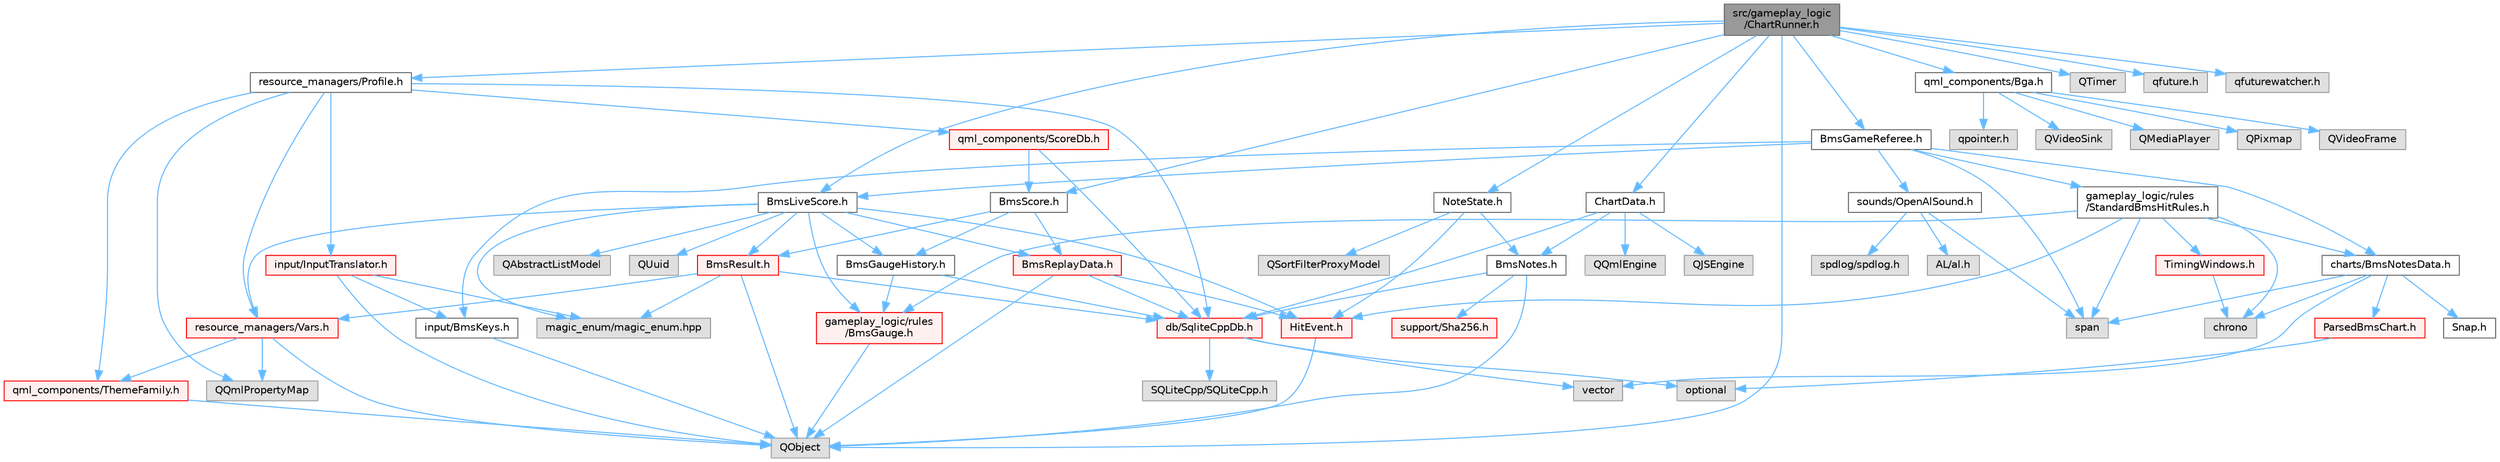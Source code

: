 digraph "src/gameplay_logic/ChartRunner.h"
{
 // LATEX_PDF_SIZE
  bgcolor="transparent";
  edge [fontname=Helvetica,fontsize=10,labelfontname=Helvetica,labelfontsize=10];
  node [fontname=Helvetica,fontsize=10,shape=box,height=0.2,width=0.4];
  Node1 [id="Node000001",label="src/gameplay_logic\l/ChartRunner.h",height=0.2,width=0.4,color="gray40", fillcolor="grey60", style="filled", fontcolor="black",tooltip=" "];
  Node1 -> Node2 [id="edge1_Node000001_Node000002",color="steelblue1",style="solid",tooltip=" "];
  Node2 [id="Node000002",label="QObject",height=0.2,width=0.4,color="grey60", fillcolor="#E0E0E0", style="filled",tooltip=" "];
  Node1 -> Node3 [id="edge2_Node000001_Node000003",color="steelblue1",style="solid",tooltip=" "];
  Node3 [id="Node000003",label="BmsGameReferee.h",height=0.2,width=0.4,color="grey40", fillcolor="white", style="filled",URL="$BmsGameReferee_8h.html",tooltip=" "];
  Node3 -> Node4 [id="edge3_Node000003_Node000004",color="steelblue1",style="solid",tooltip=" "];
  Node4 [id="Node000004",label="span",height=0.2,width=0.4,color="grey60", fillcolor="#E0E0E0", style="filled",tooltip=" "];
  Node3 -> Node5 [id="edge4_Node000003_Node000005",color="steelblue1",style="solid",tooltip=" "];
  Node5 [id="Node000005",label="charts/BmsNotesData.h",height=0.2,width=0.4,color="grey40", fillcolor="white", style="filled",URL="$BmsNotesData_8h.html",tooltip=" "];
  Node5 -> Node6 [id="edge5_Node000005_Node000006",color="steelblue1",style="solid",tooltip=" "];
  Node6 [id="Node000006",label="vector",height=0.2,width=0.4,color="grey60", fillcolor="#E0E0E0", style="filled",tooltip=" "];
  Node5 -> Node7 [id="edge6_Node000005_Node000007",color="steelblue1",style="solid",tooltip=" "];
  Node7 [id="Node000007",label="chrono",height=0.2,width=0.4,color="grey60", fillcolor="#E0E0E0", style="filled",tooltip=" "];
  Node5 -> Node8 [id="edge7_Node000005_Node000008",color="steelblue1",style="solid",tooltip=" "];
  Node8 [id="Node000008",label="Snap.h",height=0.2,width=0.4,color="grey40", fillcolor="white", style="filled",URL="$Snap_8h.html",tooltip=" "];
  Node5 -> Node9 [id="edge8_Node000005_Node000009",color="steelblue1",style="solid",tooltip=" "];
  Node9 [id="Node000009",label="ParsedBmsChart.h",height=0.2,width=0.4,color="red", fillcolor="#FFF0F0", style="filled",URL="$ParsedBmsChart_8h.html",tooltip=" "];
  Node9 -> Node13 [id="edge9_Node000009_Node000013",color="steelblue1",style="solid",tooltip=" "];
  Node13 [id="Node000013",label="optional",height=0.2,width=0.4,color="grey60", fillcolor="#E0E0E0", style="filled",tooltip=" "];
  Node5 -> Node4 [id="edge10_Node000005_Node000004",color="steelblue1",style="solid",tooltip=" "];
  Node3 -> Node15 [id="edge11_Node000003_Node000015",color="steelblue1",style="solid",tooltip=" "];
  Node15 [id="Node000015",label="input/BmsKeys.h",height=0.2,width=0.4,color="grey40", fillcolor="white", style="filled",URL="$BmsKeys_8h.html",tooltip=" "];
  Node15 -> Node2 [id="edge12_Node000015_Node000002",color="steelblue1",style="solid",tooltip=" "];
  Node3 -> Node16 [id="edge13_Node000003_Node000016",color="steelblue1",style="solid",tooltip=" "];
  Node16 [id="Node000016",label="BmsLiveScore.h",height=0.2,width=0.4,color="grey40", fillcolor="white", style="filled",URL="$BmsLiveScore_8h.html",tooltip=" "];
  Node16 -> Node17 [id="edge14_Node000016_Node000017",color="steelblue1",style="solid",tooltip=" "];
  Node17 [id="Node000017",label="magic_enum/magic_enum.hpp",height=0.2,width=0.4,color="grey60", fillcolor="#E0E0E0", style="filled",tooltip=" "];
  Node16 -> Node18 [id="edge15_Node000016_Node000018",color="steelblue1",style="solid",tooltip=" "];
  Node18 [id="Node000018",label="gameplay_logic/rules\l/BmsGauge.h",height=0.2,width=0.4,color="red", fillcolor="#FFF0F0", style="filled",URL="$BmsGauge_8h.html",tooltip=" "];
  Node18 -> Node2 [id="edge16_Node000018_Node000002",color="steelblue1",style="solid",tooltip=" "];
  Node16 -> Node21 [id="edge17_Node000016_Node000021",color="steelblue1",style="solid",tooltip=" "];
  Node21 [id="Node000021",label="HitEvent.h",height=0.2,width=0.4,color="red", fillcolor="#FFF0F0", style="filled",URL="$HitEvent_8h.html",tooltip=" "];
  Node21 -> Node2 [id="edge18_Node000021_Node000002",color="steelblue1",style="solid",tooltip=" "];
  Node16 -> Node23 [id="edge19_Node000016_Node000023",color="steelblue1",style="solid",tooltip=" "];
  Node23 [id="Node000023",label="BmsResult.h",height=0.2,width=0.4,color="red", fillcolor="#FFF0F0", style="filled",URL="$BmsResult_8h.html",tooltip=" "];
  Node23 -> Node17 [id="edge20_Node000023_Node000017",color="steelblue1",style="solid",tooltip=" "];
  Node23 -> Node24 [id="edge21_Node000023_Node000024",color="steelblue1",style="solid",tooltip=" "];
  Node24 [id="Node000024",label="db/SqliteCppDb.h",height=0.2,width=0.4,color="red", fillcolor="#FFF0F0", style="filled",URL="$SqliteCppDb_8h.html",tooltip=" "];
  Node24 -> Node25 [id="edge22_Node000024_Node000025",color="steelblue1",style="solid",tooltip=" "];
  Node25 [id="Node000025",label="SQLiteCpp/SQLiteCpp.h",height=0.2,width=0.4,color="grey60", fillcolor="#E0E0E0", style="filled",tooltip=" "];
  Node24 -> Node13 [id="edge23_Node000024_Node000013",color="steelblue1",style="solid",tooltip=" "];
  Node24 -> Node6 [id="edge24_Node000024_Node000006",color="steelblue1",style="solid",tooltip=" "];
  Node23 -> Node33 [id="edge25_Node000023_Node000033",color="steelblue1",style="solid",tooltip=" "];
  Node33 [id="Node000033",label="resource_managers/Vars.h",height=0.2,width=0.4,color="red", fillcolor="#FFF0F0", style="filled",URL="$Vars_8h.html",tooltip=" "];
  Node33 -> Node34 [id="edge26_Node000033_Node000034",color="steelblue1",style="solid",tooltip=" "];
  Node34 [id="Node000034",label="qml_components/ThemeFamily.h",height=0.2,width=0.4,color="red", fillcolor="#FFF0F0", style="filled",URL="$ThemeFamily_8h.html",tooltip=" "];
  Node34 -> Node2 [id="edge27_Node000034_Node000002",color="steelblue1",style="solid",tooltip=" "];
  Node33 -> Node2 [id="edge28_Node000033_Node000002",color="steelblue1",style="solid",tooltip=" "];
  Node33 -> Node37 [id="edge29_Node000033_Node000037",color="steelblue1",style="solid",tooltip=" "];
  Node37 [id="Node000037",label="QQmlPropertyMap",height=0.2,width=0.4,color="grey60", fillcolor="#E0E0E0", style="filled",tooltip=" "];
  Node23 -> Node2 [id="edge30_Node000023_Node000002",color="steelblue1",style="solid",tooltip=" "];
  Node16 -> Node42 [id="edge31_Node000016_Node000042",color="steelblue1",style="solid",tooltip=" "];
  Node42 [id="Node000042",label="BmsGaugeHistory.h",height=0.2,width=0.4,color="grey40", fillcolor="white", style="filled",URL="$BmsGaugeHistory_8h.html",tooltip=" "];
  Node42 -> Node24 [id="edge32_Node000042_Node000024",color="steelblue1",style="solid",tooltip=" "];
  Node42 -> Node18 [id="edge33_Node000042_Node000018",color="steelblue1",style="solid",tooltip=" "];
  Node16 -> Node43 [id="edge34_Node000016_Node000043",color="steelblue1",style="solid",tooltip=" "];
  Node43 [id="Node000043",label="BmsReplayData.h",height=0.2,width=0.4,color="red", fillcolor="#FFF0F0", style="filled",URL="$BmsReplayData_8h.html",tooltip=" "];
  Node43 -> Node21 [id="edge35_Node000043_Node000021",color="steelblue1",style="solid",tooltip=" "];
  Node43 -> Node24 [id="edge36_Node000043_Node000024",color="steelblue1",style="solid",tooltip=" "];
  Node43 -> Node2 [id="edge37_Node000043_Node000002",color="steelblue1",style="solid",tooltip=" "];
  Node16 -> Node33 [id="edge38_Node000016_Node000033",color="steelblue1",style="solid",tooltip=" "];
  Node16 -> Node46 [id="edge39_Node000016_Node000046",color="steelblue1",style="solid",tooltip=" "];
  Node46 [id="Node000046",label="QAbstractListModel",height=0.2,width=0.4,color="grey60", fillcolor="#E0E0E0", style="filled",tooltip=" "];
  Node16 -> Node47 [id="edge40_Node000016_Node000047",color="steelblue1",style="solid",tooltip=" "];
  Node47 [id="Node000047",label="QUuid",height=0.2,width=0.4,color="grey60", fillcolor="#E0E0E0", style="filled",tooltip=" "];
  Node3 -> Node48 [id="edge41_Node000003_Node000048",color="steelblue1",style="solid",tooltip=" "];
  Node48 [id="Node000048",label="gameplay_logic/rules\l/StandardBmsHitRules.h",height=0.2,width=0.4,color="grey40", fillcolor="white", style="filled",URL="$StandardBmsHitRules_8h.html",tooltip=" "];
  Node48 -> Node5 [id="edge42_Node000048_Node000005",color="steelblue1",style="solid",tooltip=" "];
  Node48 -> Node49 [id="edge43_Node000048_Node000049",color="steelblue1",style="solid",tooltip=" "];
  Node49 [id="Node000049",label="TimingWindows.h",height=0.2,width=0.4,color="red", fillcolor="#FFF0F0", style="filled",URL="$TimingWindows_8h.html",tooltip=" "];
  Node49 -> Node7 [id="edge44_Node000049_Node000007",color="steelblue1",style="solid",tooltip=" "];
  Node48 -> Node18 [id="edge45_Node000048_Node000018",color="steelblue1",style="solid",tooltip=" "];
  Node48 -> Node21 [id="edge46_Node000048_Node000021",color="steelblue1",style="solid",tooltip=" "];
  Node48 -> Node4 [id="edge47_Node000048_Node000004",color="steelblue1",style="solid",tooltip=" "];
  Node48 -> Node7 [id="edge48_Node000048_Node000007",color="steelblue1",style="solid",tooltip=" "];
  Node3 -> Node51 [id="edge49_Node000003_Node000051",color="steelblue1",style="solid",tooltip=" "];
  Node51 [id="Node000051",label="sounds/OpenAlSound.h",height=0.2,width=0.4,color="grey40", fillcolor="white", style="filled",URL="$OpenAlSound_8h.html",tooltip=" "];
  Node51 -> Node52 [id="edge50_Node000051_Node000052",color="steelblue1",style="solid",tooltip=" "];
  Node52 [id="Node000052",label="AL/al.h",height=0.2,width=0.4,color="grey60", fillcolor="#E0E0E0", style="filled",tooltip=" "];
  Node51 -> Node53 [id="edge51_Node000051_Node000053",color="steelblue1",style="solid",tooltip=" "];
  Node53 [id="Node000053",label="spdlog/spdlog.h",height=0.2,width=0.4,color="grey60", fillcolor="#E0E0E0", style="filled",tooltip=" "];
  Node51 -> Node4 [id="edge52_Node000051_Node000004",color="steelblue1",style="solid",tooltip=" "];
  Node1 -> Node54 [id="edge53_Node000001_Node000054",color="steelblue1",style="solid",tooltip=" "];
  Node54 [id="Node000054",label="ChartData.h",height=0.2,width=0.4,color="grey40", fillcolor="white", style="filled",URL="$ChartData_8h.html",tooltip=" "];
  Node54 -> Node55 [id="edge54_Node000054_Node000055",color="steelblue1",style="solid",tooltip=" "];
  Node55 [id="Node000055",label="QQmlEngine",height=0.2,width=0.4,color="grey60", fillcolor="#E0E0E0", style="filled",tooltip=" "];
  Node54 -> Node56 [id="edge55_Node000054_Node000056",color="steelblue1",style="solid",tooltip=" "];
  Node56 [id="Node000056",label="QJSEngine",height=0.2,width=0.4,color="grey60", fillcolor="#E0E0E0", style="filled",tooltip=" "];
  Node54 -> Node57 [id="edge56_Node000054_Node000057",color="steelblue1",style="solid",tooltip=" "];
  Node57 [id="Node000057",label="BmsNotes.h",height=0.2,width=0.4,color="grey40", fillcolor="white", style="filled",URL="$BmsNotes_8h.html",tooltip=" "];
  Node57 -> Node2 [id="edge57_Node000057_Node000002",color="steelblue1",style="solid",tooltip=" "];
  Node57 -> Node58 [id="edge58_Node000057_Node000058",color="steelblue1",style="solid",tooltip=" "];
  Node58 [id="Node000058",label="support/Sha256.h",height=0.2,width=0.4,color="red", fillcolor="#FFF0F0", style="filled",URL="$Sha256_8h.html",tooltip=" "];
  Node57 -> Node24 [id="edge59_Node000057_Node000024",color="steelblue1",style="solid",tooltip=" "];
  Node54 -> Node24 [id="edge60_Node000054_Node000024",color="steelblue1",style="solid",tooltip=" "];
  Node1 -> Node60 [id="edge61_Node000001_Node000060",color="steelblue1",style="solid",tooltip=" "];
  Node60 [id="Node000060",label="BmsScore.h",height=0.2,width=0.4,color="grey40", fillcolor="white", style="filled",URL="$BmsScore_8h.html",tooltip=" "];
  Node60 -> Node42 [id="edge62_Node000060_Node000042",color="steelblue1",style="solid",tooltip=" "];
  Node60 -> Node23 [id="edge63_Node000060_Node000023",color="steelblue1",style="solid",tooltip=" "];
  Node60 -> Node43 [id="edge64_Node000060_Node000043",color="steelblue1",style="solid",tooltip=" "];
  Node1 -> Node16 [id="edge65_Node000001_Node000016",color="steelblue1",style="solid",tooltip=" "];
  Node1 -> Node61 [id="edge66_Node000001_Node000061",color="steelblue1",style="solid",tooltip=" "];
  Node61 [id="Node000061",label="resource_managers/Profile.h",height=0.2,width=0.4,color="grey40", fillcolor="white", style="filled",URL="$Profile_8h.html",tooltip=" "];
  Node61 -> Node33 [id="edge67_Node000061_Node000033",color="steelblue1",style="solid",tooltip=" "];
  Node61 -> Node24 [id="edge68_Node000061_Node000024",color="steelblue1",style="solid",tooltip=" "];
  Node61 -> Node62 [id="edge69_Node000061_Node000062",color="steelblue1",style="solid",tooltip=" "];
  Node62 [id="Node000062",label="input/InputTranslator.h",height=0.2,width=0.4,color="red", fillcolor="#FFF0F0", style="filled",URL="$InputTranslator_8h.html",tooltip=" "];
  Node62 -> Node15 [id="edge70_Node000062_Node000015",color="steelblue1",style="solid",tooltip=" "];
  Node62 -> Node2 [id="edge71_Node000062_Node000002",color="steelblue1",style="solid",tooltip=" "];
  Node62 -> Node17 [id="edge72_Node000062_Node000017",color="steelblue1",style="solid",tooltip=" "];
  Node61 -> Node69 [id="edge73_Node000061_Node000069",color="steelblue1",style="solid",tooltip=" "];
  Node69 [id="Node000069",label="qml_components/ScoreDb.h",height=0.2,width=0.4,color="red", fillcolor="#FFF0F0", style="filled",URL="$ScoreDb_8h.html",tooltip=" "];
  Node69 -> Node24 [id="edge74_Node000069_Node000024",color="steelblue1",style="solid",tooltip=" "];
  Node69 -> Node60 [id="edge75_Node000069_Node000060",color="steelblue1",style="solid",tooltip=" "];
  Node61 -> Node37 [id="edge76_Node000061_Node000037",color="steelblue1",style="solid",tooltip=" "];
  Node61 -> Node34 [id="edge77_Node000061_Node000034",color="steelblue1",style="solid",tooltip=" "];
  Node1 -> Node75 [id="edge78_Node000001_Node000075",color="steelblue1",style="solid",tooltip=" "];
  Node75 [id="Node000075",label="qml_components/Bga.h",height=0.2,width=0.4,color="grey40", fillcolor="white", style="filled",URL="$Bga_8h.html",tooltip=" "];
  Node75 -> Node76 [id="edge79_Node000075_Node000076",color="steelblue1",style="solid",tooltip=" "];
  Node76 [id="Node000076",label="QVideoSink",height=0.2,width=0.4,color="grey60", fillcolor="#E0E0E0", style="filled",tooltip=" "];
  Node75 -> Node77 [id="edge80_Node000075_Node000077",color="steelblue1",style="solid",tooltip=" "];
  Node77 [id="Node000077",label="QMediaPlayer",height=0.2,width=0.4,color="grey60", fillcolor="#E0E0E0", style="filled",tooltip=" "];
  Node75 -> Node78 [id="edge81_Node000075_Node000078",color="steelblue1",style="solid",tooltip=" "];
  Node78 [id="Node000078",label="QPixmap",height=0.2,width=0.4,color="grey60", fillcolor="#E0E0E0", style="filled",tooltip=" "];
  Node75 -> Node79 [id="edge82_Node000075_Node000079",color="steelblue1",style="solid",tooltip=" "];
  Node79 [id="Node000079",label="QVideoFrame",height=0.2,width=0.4,color="grey60", fillcolor="#E0E0E0", style="filled",tooltip=" "];
  Node75 -> Node80 [id="edge83_Node000075_Node000080",color="steelblue1",style="solid",tooltip=" "];
  Node80 [id="Node000080",label="qpointer.h",height=0.2,width=0.4,color="grey60", fillcolor="#E0E0E0", style="filled",tooltip=" "];
  Node1 -> Node81 [id="edge84_Node000001_Node000081",color="steelblue1",style="solid",tooltip=" "];
  Node81 [id="Node000081",label="NoteState.h",height=0.2,width=0.4,color="grey40", fillcolor="white", style="filled",URL="$NoteState_8h.html",tooltip=" "];
  Node81 -> Node57 [id="edge85_Node000081_Node000057",color="steelblue1",style="solid",tooltip=" "];
  Node81 -> Node21 [id="edge86_Node000081_Node000021",color="steelblue1",style="solid",tooltip=" "];
  Node81 -> Node82 [id="edge87_Node000081_Node000082",color="steelblue1",style="solid",tooltip=" "];
  Node82 [id="Node000082",label="QSortFilterProxyModel",height=0.2,width=0.4,color="grey60", fillcolor="#E0E0E0", style="filled",tooltip=" "];
  Node1 -> Node64 [id="edge88_Node000001_Node000064",color="steelblue1",style="solid",tooltip=" "];
  Node64 [id="Node000064",label="QTimer",height=0.2,width=0.4,color="grey60", fillcolor="#E0E0E0", style="filled",tooltip=" "];
  Node1 -> Node83 [id="edge89_Node000001_Node000083",color="steelblue1",style="solid",tooltip=" "];
  Node83 [id="Node000083",label="qfuture.h",height=0.2,width=0.4,color="grey60", fillcolor="#E0E0E0", style="filled",tooltip=" "];
  Node1 -> Node84 [id="edge90_Node000001_Node000084",color="steelblue1",style="solid",tooltip=" "];
  Node84 [id="Node000084",label="qfuturewatcher.h",height=0.2,width=0.4,color="grey60", fillcolor="#E0E0E0", style="filled",tooltip=" "];
}
